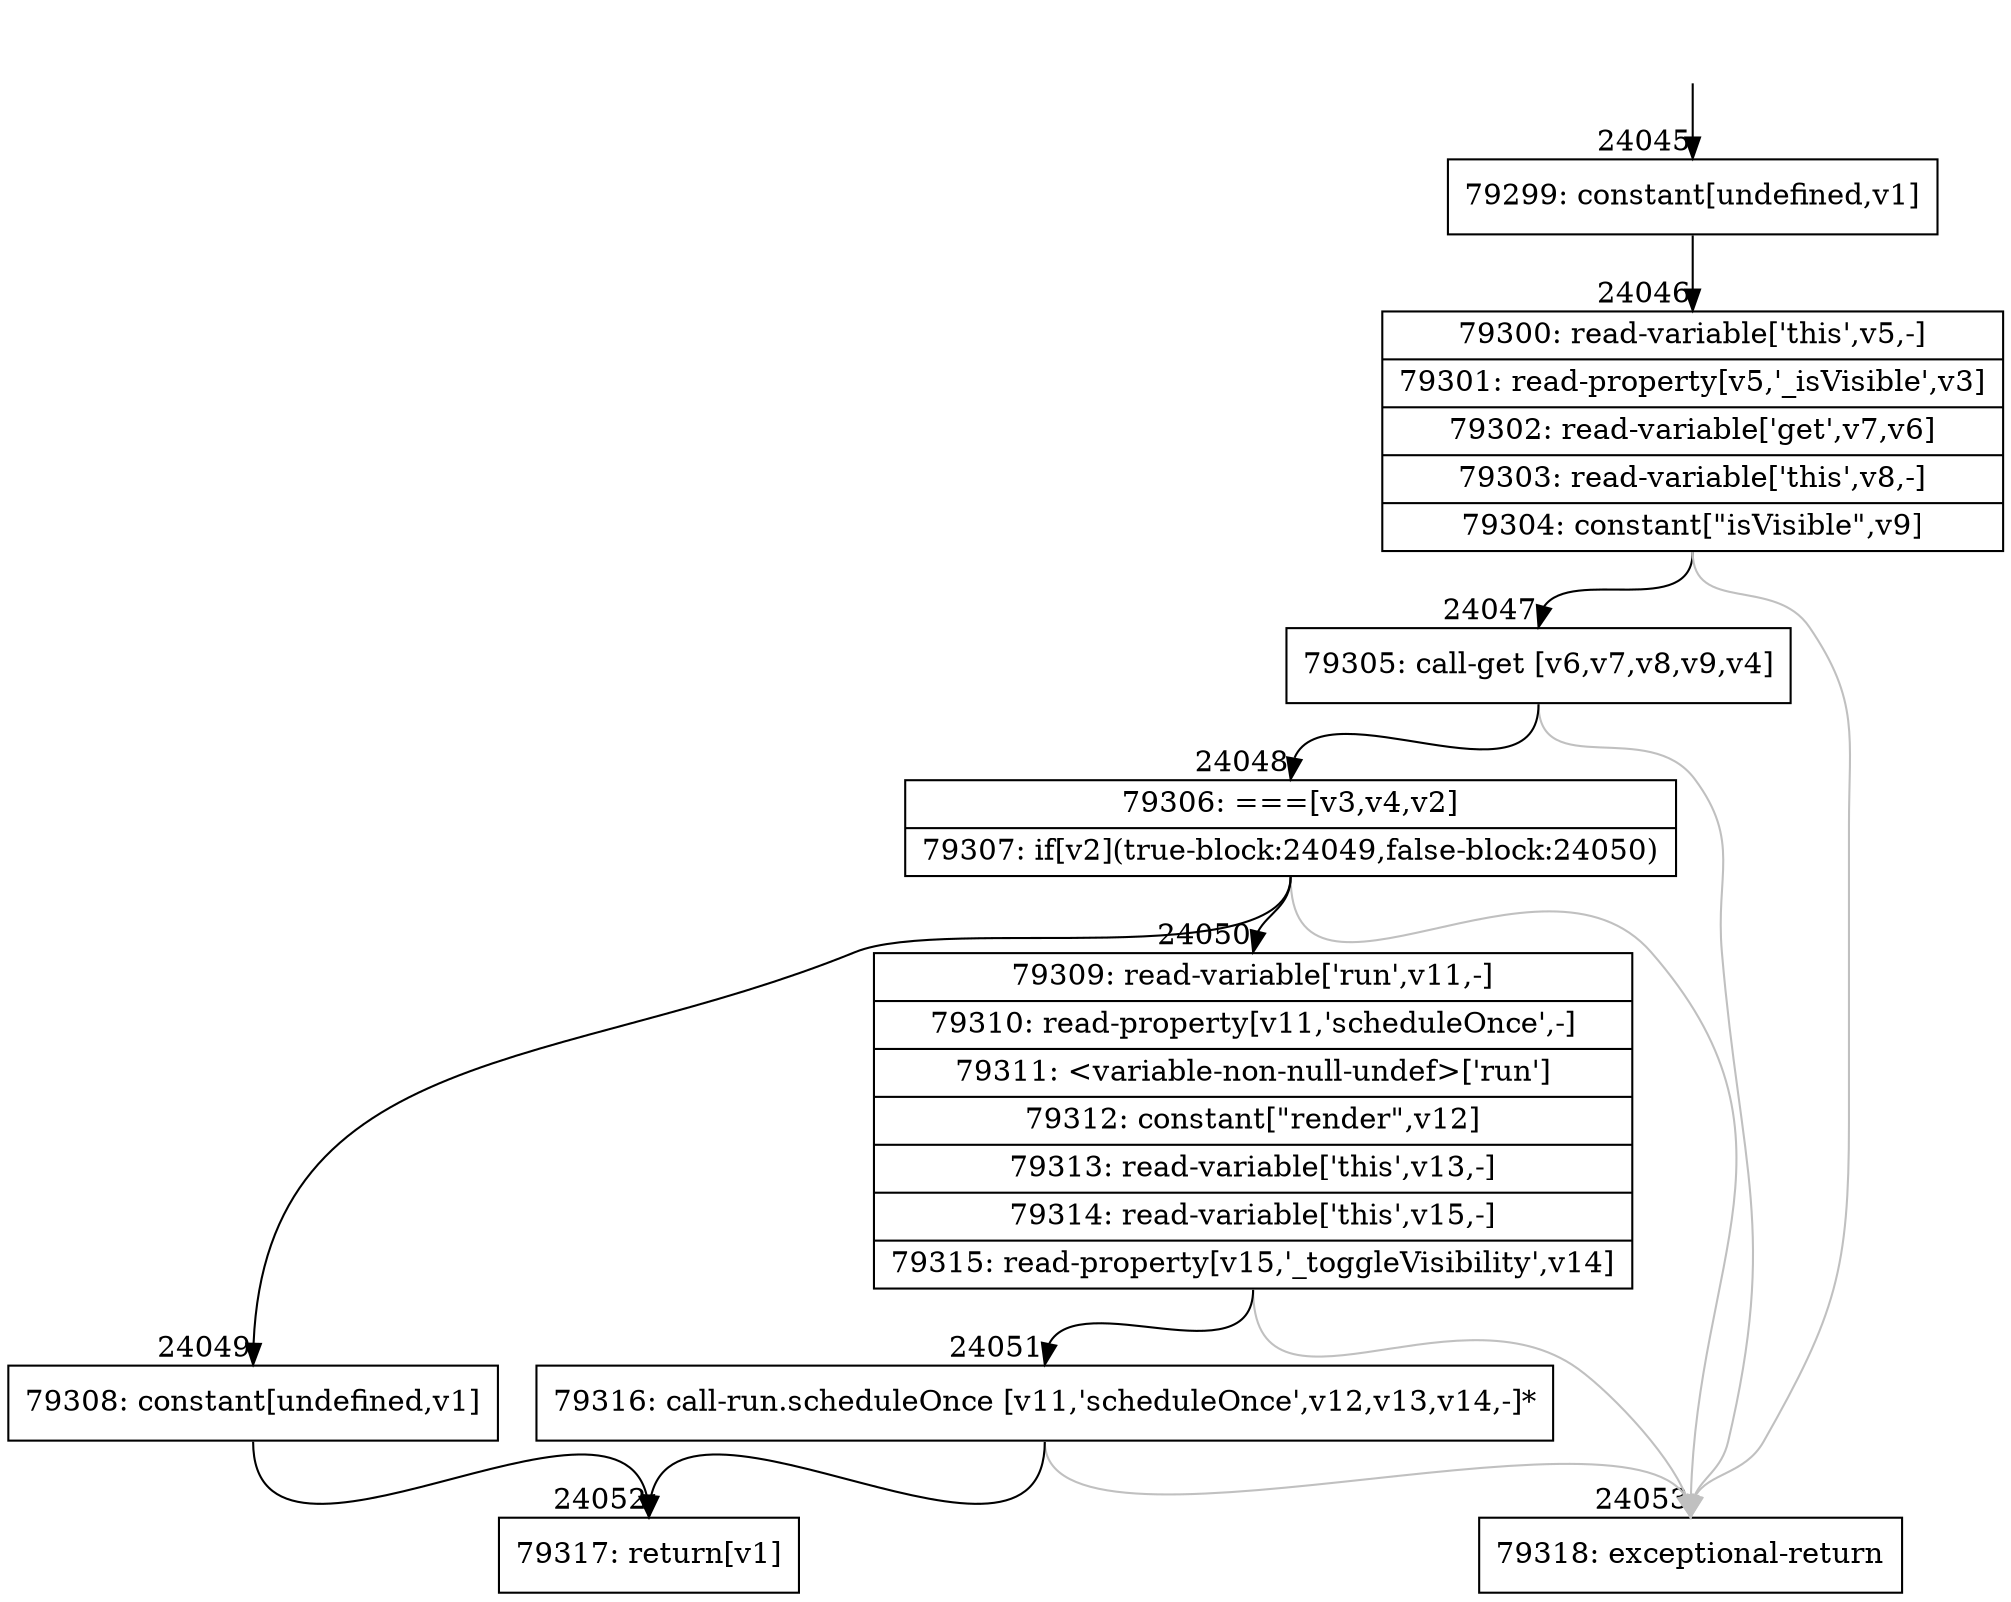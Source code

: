 digraph {
rankdir="TD"
BB_entry2104[shape=none,label=""];
BB_entry2104 -> BB24045 [tailport=s, headport=n, headlabel="    24045"]
BB24045 [shape=record label="{79299: constant[undefined,v1]}" ] 
BB24045 -> BB24046 [tailport=s, headport=n, headlabel="      24046"]
BB24046 [shape=record label="{79300: read-variable['this',v5,-]|79301: read-property[v5,'_isVisible',v3]|79302: read-variable['get',v7,v6]|79303: read-variable['this',v8,-]|79304: constant[\"isVisible\",v9]}" ] 
BB24046 -> BB24047 [tailport=s, headport=n, headlabel="      24047"]
BB24046 -> BB24053 [tailport=s, headport=n, color=gray, headlabel="      24053"]
BB24047 [shape=record label="{79305: call-get [v6,v7,v8,v9,v4]}" ] 
BB24047 -> BB24048 [tailport=s, headport=n, headlabel="      24048"]
BB24047 -> BB24053 [tailport=s, headport=n, color=gray]
BB24048 [shape=record label="{79306: ===[v3,v4,v2]|79307: if[v2](true-block:24049,false-block:24050)}" ] 
BB24048 -> BB24049 [tailport=s, headport=n, headlabel="      24049"]
BB24048 -> BB24050 [tailport=s, headport=n, headlabel="      24050"]
BB24048 -> BB24053 [tailport=s, headport=n, color=gray]
BB24049 [shape=record label="{79308: constant[undefined,v1]}" ] 
BB24049 -> BB24052 [tailport=s, headport=n, headlabel="      24052"]
BB24050 [shape=record label="{79309: read-variable['run',v11,-]|79310: read-property[v11,'scheduleOnce',-]|79311: \<variable-non-null-undef\>['run']|79312: constant[\"render\",v12]|79313: read-variable['this',v13,-]|79314: read-variable['this',v15,-]|79315: read-property[v15,'_toggleVisibility',v14]}" ] 
BB24050 -> BB24051 [tailport=s, headport=n, headlabel="      24051"]
BB24050 -> BB24053 [tailport=s, headport=n, color=gray]
BB24051 [shape=record label="{79316: call-run.scheduleOnce [v11,'scheduleOnce',v12,v13,v14,-]*}" ] 
BB24051 -> BB24052 [tailport=s, headport=n]
BB24051 -> BB24053 [tailport=s, headport=n, color=gray]
BB24052 [shape=record label="{79317: return[v1]}" ] 
BB24053 [shape=record label="{79318: exceptional-return}" ] 
//#$~ 45548
}
